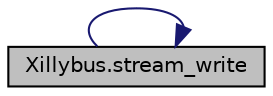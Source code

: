 digraph "Xillybus.stream_write"
{
 // LATEX_PDF_SIZE
  edge [fontname="Helvetica",fontsize="10",labelfontname="Helvetica",labelfontsize="10"];
  node [fontname="Helvetica",fontsize="10",shape=record];
  rankdir="LR";
  Node1 [label="Xillybus.stream_write",height=0.2,width=0.4,color="black", fillcolor="grey75", style="filled", fontcolor="black",tooltip="stream data into the device"];
  Node1 -> Node1 [color="midnightblue",fontsize="10",style="solid",fontname="Helvetica"];
}
